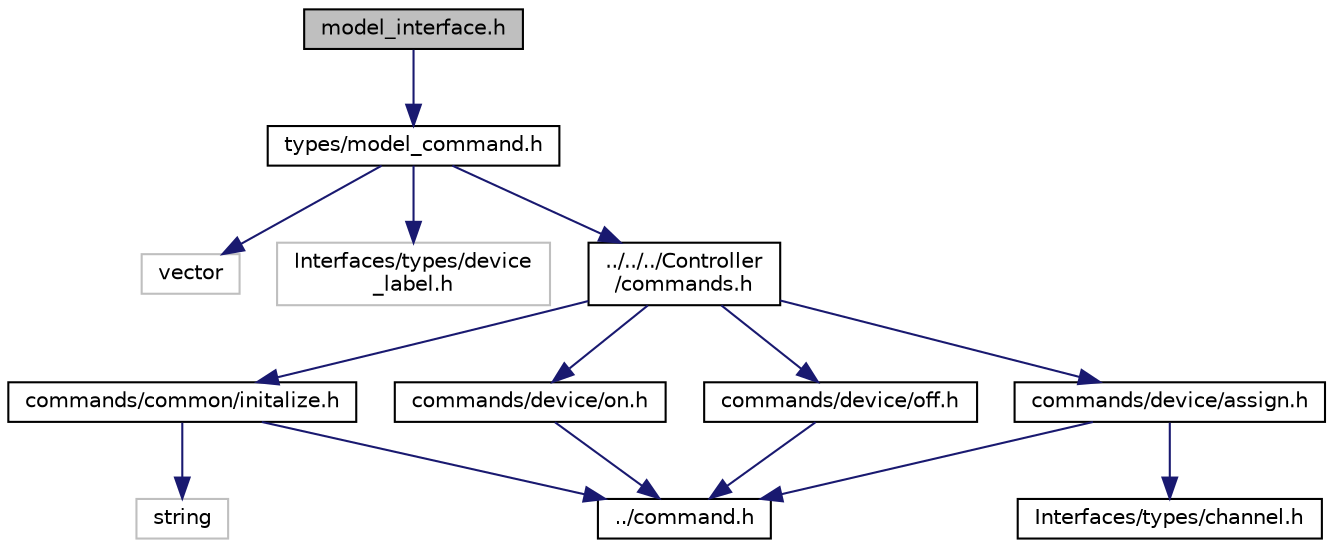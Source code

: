 digraph "model_interface.h"
{
 // LATEX_PDF_SIZE
  edge [fontname="Helvetica",fontsize="10",labelfontname="Helvetica",labelfontsize="10"];
  node [fontname="Helvetica",fontsize="10",shape=record];
  Node1 [label="model_interface.h",height=0.2,width=0.4,color="black", fillcolor="grey75", style="filled", fontcolor="black",tooltip=" "];
  Node1 -> Node2 [color="midnightblue",fontsize="10",style="solid",fontname="Helvetica"];
  Node2 [label="types/model_command.h",height=0.2,width=0.4,color="black", fillcolor="white", style="filled",URL="$_interfaces_2types_2model__command_8h.html",tooltip=" "];
  Node2 -> Node3 [color="midnightblue",fontsize="10",style="solid",fontname="Helvetica"];
  Node3 [label="vector",height=0.2,width=0.4,color="grey75", fillcolor="white", style="filled",tooltip=" "];
  Node2 -> Node4 [color="midnightblue",fontsize="10",style="solid",fontname="Helvetica"];
  Node4 [label="Interfaces/types/device\l_label.h",height=0.2,width=0.4,color="grey75", fillcolor="white", style="filled",tooltip=" "];
  Node2 -> Node5 [color="midnightblue",fontsize="10",style="solid",fontname="Helvetica"];
  Node5 [label="../../../Controller\l/commands.h",height=0.2,width=0.4,color="black", fillcolor="white", style="filled",URL="$commands_8h.html",tooltip="A file to include to get all defined commands. To drop in a new command, you must add the command to ..."];
  Node5 -> Node6 [color="midnightblue",fontsize="10",style="solid",fontname="Helvetica"];
  Node6 [label="commands/common/initalize.h",height=0.2,width=0.4,color="black", fillcolor="white", style="filled",URL="$initalize_8h.html",tooltip=" "];
  Node6 -> Node7 [color="midnightblue",fontsize="10",style="solid",fontname="Helvetica"];
  Node7 [label="string",height=0.2,width=0.4,color="grey75", fillcolor="white", style="filled",tooltip=" "];
  Node6 -> Node8 [color="midnightblue",fontsize="10",style="solid",fontname="Helvetica"];
  Node8 [label="../command.h",height=0.2,width=0.4,color="black", fillcolor="white", style="filled",URL="$command_8h.html",tooltip=" "];
  Node5 -> Node9 [color="midnightblue",fontsize="10",style="solid",fontname="Helvetica"];
  Node9 [label="commands/device/on.h",height=0.2,width=0.4,color="black", fillcolor="white", style="filled",URL="$on_8h.html",tooltip=" "];
  Node9 -> Node8 [color="midnightblue",fontsize="10",style="solid",fontname="Helvetica"];
  Node5 -> Node10 [color="midnightblue",fontsize="10",style="solid",fontname="Helvetica"];
  Node10 [label="commands/device/off.h",height=0.2,width=0.4,color="black", fillcolor="white", style="filled",URL="$off_8h.html",tooltip=" "];
  Node10 -> Node8 [color="midnightblue",fontsize="10",style="solid",fontname="Helvetica"];
  Node5 -> Node11 [color="midnightblue",fontsize="10",style="solid",fontname="Helvetica"];
  Node11 [label="commands/device/assign.h",height=0.2,width=0.4,color="black", fillcolor="white", style="filled",URL="$assign_8h.html",tooltip=" "];
  Node11 -> Node8 [color="midnightblue",fontsize="10",style="solid",fontname="Helvetica"];
  Node11 -> Node12 [color="midnightblue",fontsize="10",style="solid",fontname="Helvetica"];
  Node12 [label="Interfaces/types/channel.h",height=0.2,width=0.4,color="black", fillcolor="white", style="filled",URL="$channel_8h.html",tooltip=" "];
}
